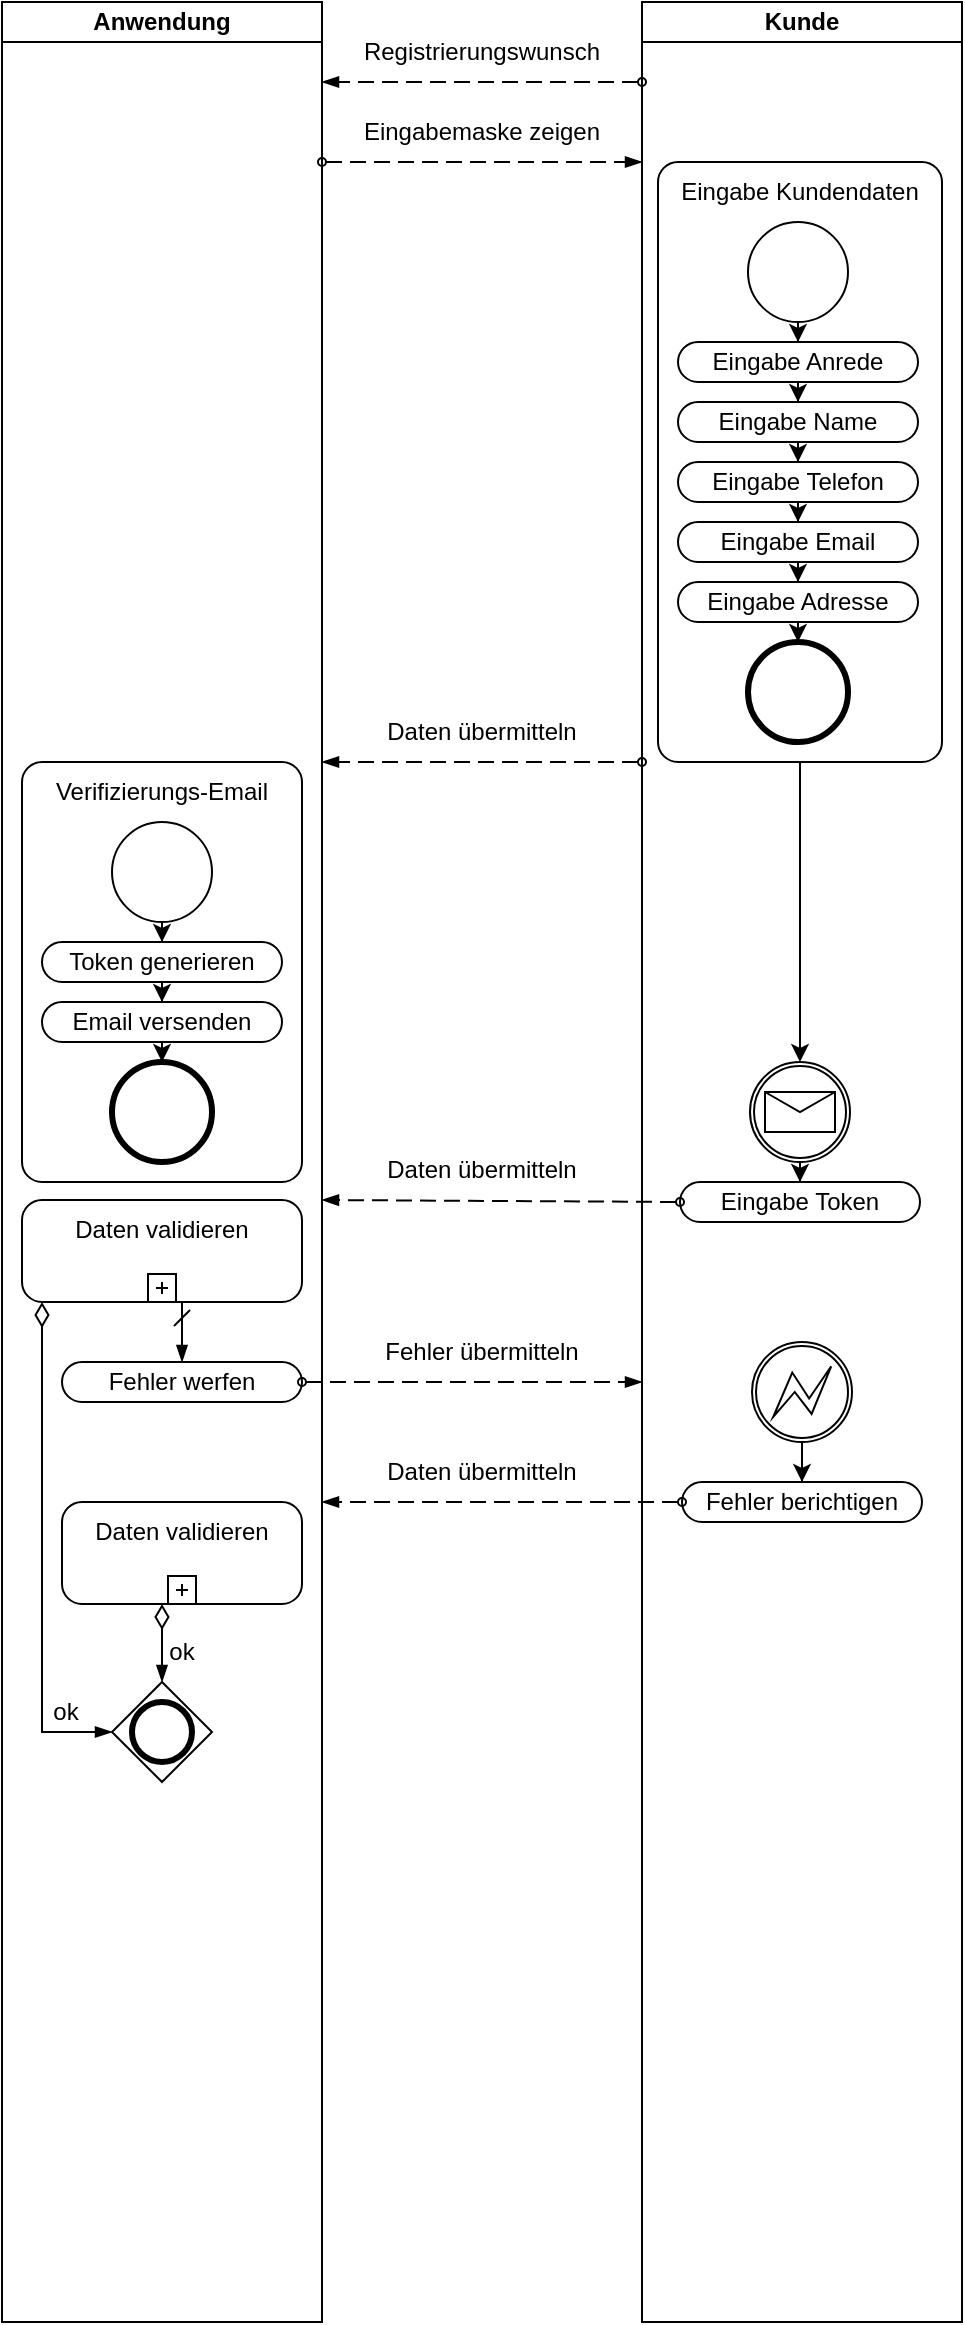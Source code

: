 <mxfile version="20.8.5" type="github">
  <diagram id="43jtYvTyGZ0bYMqSjgvY" name="Seite-1">
    <mxGraphModel dx="988" dy="540" grid="1" gridSize="10" guides="1" tooltips="1" connect="1" arrows="1" fold="1" page="1" pageScale="1" pageWidth="827" pageHeight="1169" math="0" shadow="0">
      <root>
        <mxCell id="0" />
        <mxCell id="1" parent="0" />
        <mxCell id="TToC9XK3ww74etlPqj3n-1" value="Anwendung" style="swimlane;startSize=20;whiteSpace=wrap;html=1;" vertex="1" parent="1">
          <mxGeometry x="160" width="160" height="1160" as="geometry" />
        </mxCell>
        <mxCell id="TToC9XK3ww74etlPqj3n-28" value="" style="points=[[0.25,0,0],[0.5,0,0],[0.75,0,0],[1,0.25,0],[1,0.5,0],[1,0.75,0],[0.75,1,0],[0.5,1,0],[0.25,1,0],[0,0.75,0],[0,0.5,0],[0,0.25,0]];shape=mxgraph.bpmn.task;whiteSpace=wrap;rectStyle=rounded;size=10;html=1;taskMarker=abstract;" vertex="1" parent="TToC9XK3ww74etlPqj3n-1">
          <mxGeometry x="10" y="380" width="140" height="210" as="geometry" />
        </mxCell>
        <mxCell id="TToC9XK3ww74etlPqj3n-29" value="Verifizierungs-Email" style="text;html=1;strokeColor=none;fillColor=none;align=center;verticalAlign=middle;whiteSpace=wrap;rounded=0;" vertex="1" parent="TToC9XK3ww74etlPqj3n-1">
          <mxGeometry x="10" y="380" width="140" height="30" as="geometry" />
        </mxCell>
        <mxCell id="TToC9XK3ww74etlPqj3n-32" style="edgeStyle=orthogonalEdgeStyle;rounded=0;orthogonalLoop=1;jettySize=auto;html=1;entryX=0.5;entryY=0;entryDx=0;entryDy=0;entryPerimeter=0;" edge="1" parent="TToC9XK3ww74etlPqj3n-1" source="TToC9XK3ww74etlPqj3n-30" target="TToC9XK3ww74etlPqj3n-31">
          <mxGeometry relative="1" as="geometry" />
        </mxCell>
        <mxCell id="TToC9XK3ww74etlPqj3n-30" value="" style="points=[[0.145,0.145,0],[0.5,0,0],[0.855,0.145,0],[1,0.5,0],[0.855,0.855,0],[0.5,1,0],[0.145,0.855,0],[0,0.5,0]];shape=mxgraph.bpmn.event;html=1;verticalLabelPosition=bottom;labelBackgroundColor=#ffffff;verticalAlign=top;align=center;perimeter=ellipsePerimeter;outlineConnect=0;aspect=fixed;outline=standard;symbol=general;" vertex="1" parent="TToC9XK3ww74etlPqj3n-1">
          <mxGeometry x="55" y="410" width="50" height="50" as="geometry" />
        </mxCell>
        <mxCell id="TToC9XK3ww74etlPqj3n-34" value="" style="edgeStyle=orthogonalEdgeStyle;rounded=0;orthogonalLoop=1;jettySize=auto;html=1;" edge="1" parent="TToC9XK3ww74etlPqj3n-1" source="TToC9XK3ww74etlPqj3n-31" target="TToC9XK3ww74etlPqj3n-33">
          <mxGeometry relative="1" as="geometry" />
        </mxCell>
        <mxCell id="TToC9XK3ww74etlPqj3n-31" value="Token generieren" style="points=[[0.25,0,0],[0.5,0,0],[0.75,0,0],[1,0.25,0],[1,0.5,0],[1,0.75,0],[0.75,1,0],[0.5,1,0],[0.25,1,0],[0,0.75,0],[0,0.5,0],[0,0.25,0]];shape=mxgraph.bpmn.task;whiteSpace=wrap;rectStyle=rounded;size=10;html=1;taskMarker=abstract;" vertex="1" parent="TToC9XK3ww74etlPqj3n-1">
          <mxGeometry x="20" y="470" width="120" height="20" as="geometry" />
        </mxCell>
        <mxCell id="TToC9XK3ww74etlPqj3n-36" style="edgeStyle=orthogonalEdgeStyle;rounded=0;orthogonalLoop=1;jettySize=auto;html=1;" edge="1" parent="TToC9XK3ww74etlPqj3n-1" source="TToC9XK3ww74etlPqj3n-33" target="TToC9XK3ww74etlPqj3n-35">
          <mxGeometry relative="1" as="geometry" />
        </mxCell>
        <mxCell id="TToC9XK3ww74etlPqj3n-33" value="Email versenden" style="points=[[0.25,0,0],[0.5,0,0],[0.75,0,0],[1,0.25,0],[1,0.5,0],[1,0.75,0],[0.75,1,0],[0.5,1,0],[0.25,1,0],[0,0.75,0],[0,0.5,0],[0,0.25,0]];shape=mxgraph.bpmn.task;whiteSpace=wrap;rectStyle=rounded;size=10;html=1;taskMarker=abstract;" vertex="1" parent="TToC9XK3ww74etlPqj3n-1">
          <mxGeometry x="20" y="500" width="120" height="20" as="geometry" />
        </mxCell>
        <mxCell id="TToC9XK3ww74etlPqj3n-35" value="" style="points=[[0.145,0.145,0],[0.5,0,0],[0.855,0.145,0],[1,0.5,0],[0.855,0.855,0],[0.5,1,0],[0.145,0.855,0],[0,0.5,0]];shape=mxgraph.bpmn.event;html=1;verticalLabelPosition=bottom;labelBackgroundColor=#ffffff;verticalAlign=top;align=center;perimeter=ellipsePerimeter;outlineConnect=0;aspect=fixed;outline=end;symbol=terminate2;" vertex="1" parent="TToC9XK3ww74etlPqj3n-1">
          <mxGeometry x="55" y="530" width="50" height="50" as="geometry" />
        </mxCell>
        <mxCell id="TToC9XK3ww74etlPqj3n-44" value="" style="points=[[0.25,0,0],[0.5,0,0],[0.75,0,0],[1,0.25,0],[1,0.5,0],[1,0.75,0],[0.75,1,0],[0.5,1,0],[0.25,1,0],[0,0.75,0],[0,0.5,0],[0,0.25,0]];shape=mxgraph.bpmn.task;whiteSpace=wrap;rectStyle=rounded;size=10;html=1;taskMarker=abstract;isLoopSub=1;" vertex="1" parent="TToC9XK3ww74etlPqj3n-1">
          <mxGeometry x="10" y="599" width="140" height="51" as="geometry" />
        </mxCell>
        <mxCell id="TToC9XK3ww74etlPqj3n-45" value="Daten validieren" style="text;html=1;strokeColor=none;fillColor=none;align=center;verticalAlign=middle;whiteSpace=wrap;rounded=0;" vertex="1" parent="TToC9XK3ww74etlPqj3n-1">
          <mxGeometry x="10" y="599" width="140" height="30" as="geometry" />
        </mxCell>
        <mxCell id="TToC9XK3ww74etlPqj3n-46" value="" style="edgeStyle=elbowEdgeStyle;fontSize=12;html=1;endArrow=blockThin;endFill=1;startArrow=diamondThin;startFill=0;endSize=6;startSize=10;rounded=0;entryX=0;entryY=0.5;entryDx=0;entryDy=0;entryPerimeter=0;" edge="1" parent="TToC9XK3ww74etlPqj3n-1" source="TToC9XK3ww74etlPqj3n-44" target="TToC9XK3ww74etlPqj3n-58">
          <mxGeometry width="160" relative="1" as="geometry">
            <mxPoint x="20" y="660" as="sourcePoint" />
            <mxPoint x="20" y="810" as="targetPoint" />
            <Array as="points">
              <mxPoint x="20" y="670" />
            </Array>
          </mxGeometry>
        </mxCell>
        <mxCell id="TToC9XK3ww74etlPqj3n-48" value="" style="points=[[0.25,0,0],[0.5,0,0],[0.75,0,0],[1,0.25,0],[1,0.5,0],[1,0.75,0],[0.75,1,0],[0.5,1,0],[0.25,1,0],[0,0.75,0],[0,0.5,0],[0,0.25,0]];shape=mxgraph.bpmn.task;whiteSpace=wrap;rectStyle=rounded;size=10;html=1;taskMarker=abstract;isLoopSub=1;" vertex="1" parent="TToC9XK3ww74etlPqj3n-1">
          <mxGeometry x="30" y="750" width="120" height="51" as="geometry" />
        </mxCell>
        <mxCell id="TToC9XK3ww74etlPqj3n-49" value="Daten validieren" style="text;html=1;strokeColor=none;fillColor=none;align=center;verticalAlign=middle;whiteSpace=wrap;rounded=0;" vertex="1" parent="TToC9XK3ww74etlPqj3n-1">
          <mxGeometry x="30" y="750" width="120" height="30" as="geometry" />
        </mxCell>
        <mxCell id="TToC9XK3ww74etlPqj3n-53" value="Fehler werfen" style="points=[[0.25,0,0],[0.5,0,0],[0.75,0,0],[1,0.25,0],[1,0.5,0],[1,0.75,0],[0.75,1,0],[0.5,1,0],[0.25,1,0],[0,0.75,0],[0,0.5,0],[0,0.25,0]];shape=mxgraph.bpmn.task;whiteSpace=wrap;rectStyle=rounded;size=10;html=1;taskMarker=abstract;" vertex="1" parent="TToC9XK3ww74etlPqj3n-1">
          <mxGeometry x="30" y="680" width="120" height="20" as="geometry" />
        </mxCell>
        <mxCell id="TToC9XK3ww74etlPqj3n-54" value="" style="edgeStyle=elbowEdgeStyle;fontSize=12;html=1;endArrow=blockThin;endFill=1;startArrow=dash;startFill=0;endSize=6;startSize=6;rounded=0;entryX=0.5;entryY=0;entryDx=0;entryDy=0;entryPerimeter=0;" edge="1" parent="TToC9XK3ww74etlPqj3n-1" source="TToC9XK3ww74etlPqj3n-44" target="TToC9XK3ww74etlPqj3n-53">
          <mxGeometry width="160" relative="1" as="geometry">
            <mxPoint x="50" y="670" as="sourcePoint" />
            <mxPoint x="210" y="670" as="targetPoint" />
            <Array as="points">
              <mxPoint x="90" y="670" />
            </Array>
          </mxGeometry>
        </mxCell>
        <mxCell id="TToC9XK3ww74etlPqj3n-58" value="" style="points=[[0.25,0.25,0],[0.5,0,0],[0.75,0.25,0],[1,0.5,0],[0.75,0.75,0],[0.5,1,0],[0.25,0.75,0],[0,0.5,0]];shape=mxgraph.bpmn.gateway2;html=1;verticalLabelPosition=bottom;labelBackgroundColor=#ffffff;verticalAlign=top;align=center;perimeter=rhombusPerimeter;outlineConnect=0;outline=end;symbol=general;" vertex="1" parent="TToC9XK3ww74etlPqj3n-1">
          <mxGeometry x="55" y="840" width="50" height="50" as="geometry" />
        </mxCell>
        <mxCell id="TToC9XK3ww74etlPqj3n-60" value="" style="edgeStyle=elbowEdgeStyle;fontSize=12;html=1;endArrow=blockThin;endFill=1;startArrow=diamondThin;startFill=0;endSize=6;startSize=10;rounded=0;entryX=0.5;entryY=0;entryDx=0;entryDy=0;entryPerimeter=0;" edge="1" parent="TToC9XK3ww74etlPqj3n-1" source="TToC9XK3ww74etlPqj3n-48" target="TToC9XK3ww74etlPqj3n-58">
          <mxGeometry width="160" relative="1" as="geometry">
            <mxPoint x="30" y="660" as="sourcePoint" />
            <mxPoint x="65" y="845" as="targetPoint" />
            <Array as="points">
              <mxPoint x="80" y="780" />
            </Array>
          </mxGeometry>
        </mxCell>
        <mxCell id="TToC9XK3ww74etlPqj3n-61" value="ok" style="text;html=1;strokeColor=none;fillColor=none;align=center;verticalAlign=middle;whiteSpace=wrap;rounded=0;" vertex="1" parent="TToC9XK3ww74etlPqj3n-1">
          <mxGeometry x="78" y="810" width="24" height="30" as="geometry" />
        </mxCell>
        <mxCell id="TToC9XK3ww74etlPqj3n-62" value="ok" style="text;html=1;strokeColor=none;fillColor=none;align=center;verticalAlign=middle;whiteSpace=wrap;rounded=0;" vertex="1" parent="TToC9XK3ww74etlPqj3n-1">
          <mxGeometry x="20" y="840" width="24" height="30" as="geometry" />
        </mxCell>
        <mxCell id="TToC9XK3ww74etlPqj3n-2" value="Kunde" style="swimlane;startSize=20;whiteSpace=wrap;html=1;" vertex="1" parent="1">
          <mxGeometry x="480" width="160" height="1160" as="geometry" />
        </mxCell>
        <mxCell id="TToC9XK3ww74etlPqj3n-39" style="edgeStyle=orthogonalEdgeStyle;rounded=0;orthogonalLoop=1;jettySize=auto;html=1;" edge="1" parent="TToC9XK3ww74etlPqj3n-2" source="TToC9XK3ww74etlPqj3n-5" target="TToC9XK3ww74etlPqj3n-38">
          <mxGeometry relative="1" as="geometry" />
        </mxCell>
        <mxCell id="TToC9XK3ww74etlPqj3n-5" value="" style="points=[[0.25,0,0],[0.5,0,0],[0.75,0,0],[1,0.25,0],[1,0.5,0],[1,0.75,0],[0.75,1,0],[0.5,1,0],[0.25,1,0],[0,0.75,0],[0,0.5,0],[0,0.25,0]];shape=mxgraph.bpmn.task;whiteSpace=wrap;rectStyle=rounded;size=10;html=1;taskMarker=abstract;" vertex="1" parent="TToC9XK3ww74etlPqj3n-2">
          <mxGeometry x="8" y="80" width="142" height="300" as="geometry" />
        </mxCell>
        <mxCell id="TToC9XK3ww74etlPqj3n-12" style="edgeStyle=orthogonalEdgeStyle;rounded=0;orthogonalLoop=1;jettySize=auto;html=1;entryX=0.5;entryY=0;entryDx=0;entryDy=0;entryPerimeter=0;" edge="1" parent="TToC9XK3ww74etlPqj3n-2" source="TToC9XK3ww74etlPqj3n-10" target="TToC9XK3ww74etlPqj3n-11">
          <mxGeometry relative="1" as="geometry" />
        </mxCell>
        <mxCell id="TToC9XK3ww74etlPqj3n-10" value="" style="points=[[0.145,0.145,0],[0.5,0,0],[0.855,0.145,0],[1,0.5,0],[0.855,0.855,0],[0.5,1,0],[0.145,0.855,0],[0,0.5,0]];shape=mxgraph.bpmn.event;html=1;verticalLabelPosition=bottom;labelBackgroundColor=#ffffff;verticalAlign=top;align=center;perimeter=ellipsePerimeter;outlineConnect=0;aspect=fixed;outline=standard;symbol=general;" vertex="1" parent="TToC9XK3ww74etlPqj3n-2">
          <mxGeometry x="53" y="110" width="50" height="50" as="geometry" />
        </mxCell>
        <mxCell id="TToC9XK3ww74etlPqj3n-14" value="" style="edgeStyle=orthogonalEdgeStyle;rounded=0;orthogonalLoop=1;jettySize=auto;html=1;" edge="1" parent="TToC9XK3ww74etlPqj3n-2" source="TToC9XK3ww74etlPqj3n-11" target="TToC9XK3ww74etlPqj3n-13">
          <mxGeometry relative="1" as="geometry" />
        </mxCell>
        <mxCell id="TToC9XK3ww74etlPqj3n-11" value="Eingabe Anrede" style="points=[[0.25,0,0],[0.5,0,0],[0.75,0,0],[1,0.25,0],[1,0.5,0],[1,0.75,0],[0.75,1,0],[0.5,1,0],[0.25,1,0],[0,0.75,0],[0,0.5,0],[0,0.25,0]];shape=mxgraph.bpmn.task;whiteSpace=wrap;rectStyle=rounded;size=10;html=1;taskMarker=abstract;" vertex="1" parent="TToC9XK3ww74etlPqj3n-2">
          <mxGeometry x="18" y="170" width="120" height="20" as="geometry" />
        </mxCell>
        <mxCell id="TToC9XK3ww74etlPqj3n-16" value="" style="edgeStyle=orthogonalEdgeStyle;rounded=0;orthogonalLoop=1;jettySize=auto;html=1;" edge="1" parent="TToC9XK3ww74etlPqj3n-2" source="TToC9XK3ww74etlPqj3n-13" target="TToC9XK3ww74etlPqj3n-15">
          <mxGeometry relative="1" as="geometry" />
        </mxCell>
        <mxCell id="TToC9XK3ww74etlPqj3n-13" value="Eingabe Name" style="points=[[0.25,0,0],[0.5,0,0],[0.75,0,0],[1,0.25,0],[1,0.5,0],[1,0.75,0],[0.75,1,0],[0.5,1,0],[0.25,1,0],[0,0.75,0],[0,0.5,0],[0,0.25,0]];shape=mxgraph.bpmn.task;whiteSpace=wrap;rectStyle=rounded;size=10;html=1;taskMarker=abstract;" vertex="1" parent="TToC9XK3ww74etlPqj3n-2">
          <mxGeometry x="18" y="200" width="120" height="20" as="geometry" />
        </mxCell>
        <mxCell id="TToC9XK3ww74etlPqj3n-18" value="" style="edgeStyle=orthogonalEdgeStyle;rounded=0;orthogonalLoop=1;jettySize=auto;html=1;" edge="1" parent="TToC9XK3ww74etlPqj3n-2" source="TToC9XK3ww74etlPqj3n-15" target="TToC9XK3ww74etlPqj3n-17">
          <mxGeometry relative="1" as="geometry" />
        </mxCell>
        <mxCell id="TToC9XK3ww74etlPqj3n-15" value="Eingabe Telefon" style="points=[[0.25,0,0],[0.5,0,0],[0.75,0,0],[1,0.25,0],[1,0.5,0],[1,0.75,0],[0.75,1,0],[0.5,1,0],[0.25,1,0],[0,0.75,0],[0,0.5,0],[0,0.25,0]];shape=mxgraph.bpmn.task;whiteSpace=wrap;rectStyle=rounded;size=10;html=1;taskMarker=abstract;" vertex="1" parent="TToC9XK3ww74etlPqj3n-2">
          <mxGeometry x="18" y="230" width="120" height="20" as="geometry" />
        </mxCell>
        <mxCell id="TToC9XK3ww74etlPqj3n-20" style="edgeStyle=orthogonalEdgeStyle;rounded=0;orthogonalLoop=1;jettySize=auto;html=1;entryX=0.5;entryY=0;entryDx=0;entryDy=0;entryPerimeter=0;" edge="1" parent="TToC9XK3ww74etlPqj3n-2" source="TToC9XK3ww74etlPqj3n-17" target="TToC9XK3ww74etlPqj3n-19">
          <mxGeometry relative="1" as="geometry" />
        </mxCell>
        <mxCell id="TToC9XK3ww74etlPqj3n-17" value="Eingabe Email" style="points=[[0.25,0,0],[0.5,0,0],[0.75,0,0],[1,0.25,0],[1,0.5,0],[1,0.75,0],[0.75,1,0],[0.5,1,0],[0.25,1,0],[0,0.75,0],[0,0.5,0],[0,0.25,0]];shape=mxgraph.bpmn.task;whiteSpace=wrap;rectStyle=rounded;size=10;html=1;taskMarker=abstract;" vertex="1" parent="TToC9XK3ww74etlPqj3n-2">
          <mxGeometry x="18" y="260" width="120" height="20" as="geometry" />
        </mxCell>
        <mxCell id="TToC9XK3ww74etlPqj3n-24" style="edgeStyle=orthogonalEdgeStyle;rounded=0;orthogonalLoop=1;jettySize=auto;html=1;entryX=0.5;entryY=0;entryDx=0;entryDy=0;entryPerimeter=0;" edge="1" parent="TToC9XK3ww74etlPqj3n-2" source="TToC9XK3ww74etlPqj3n-19" target="TToC9XK3ww74etlPqj3n-23">
          <mxGeometry relative="1" as="geometry" />
        </mxCell>
        <mxCell id="TToC9XK3ww74etlPqj3n-19" value="Eingabe Adresse" style="points=[[0.25,0,0],[0.5,0,0],[0.75,0,0],[1,0.25,0],[1,0.5,0],[1,0.75,0],[0.75,1,0],[0.5,1,0],[0.25,1,0],[0,0.75,0],[0,0.5,0],[0,0.25,0]];shape=mxgraph.bpmn.task;whiteSpace=wrap;rectStyle=rounded;size=10;html=1;taskMarker=abstract;" vertex="1" parent="TToC9XK3ww74etlPqj3n-2">
          <mxGeometry x="18" y="290" width="120" height="20" as="geometry" />
        </mxCell>
        <mxCell id="TToC9XK3ww74etlPqj3n-23" value="" style="points=[[0.145,0.145,0],[0.5,0,0],[0.855,0.145,0],[1,0.5,0],[0.855,0.855,0],[0.5,1,0],[0.145,0.855,0],[0,0.5,0]];shape=mxgraph.bpmn.event;html=1;verticalLabelPosition=bottom;labelBackgroundColor=#ffffff;verticalAlign=top;align=center;perimeter=ellipsePerimeter;outlineConnect=0;aspect=fixed;outline=end;symbol=terminate2;" vertex="1" parent="TToC9XK3ww74etlPqj3n-2">
          <mxGeometry x="53" y="320" width="50" height="50" as="geometry" />
        </mxCell>
        <mxCell id="TToC9XK3ww74etlPqj3n-27" value="Eingabe Kundendaten" style="text;html=1;strokeColor=none;fillColor=none;align=center;verticalAlign=middle;whiteSpace=wrap;rounded=0;" vertex="1" parent="TToC9XK3ww74etlPqj3n-2">
          <mxGeometry x="8" y="80" width="142" height="30" as="geometry" />
        </mxCell>
        <mxCell id="TToC9XK3ww74etlPqj3n-41" style="edgeStyle=orthogonalEdgeStyle;rounded=0;orthogonalLoop=1;jettySize=auto;html=1;entryX=0.5;entryY=0;entryDx=0;entryDy=0;entryPerimeter=0;" edge="1" parent="TToC9XK3ww74etlPqj3n-2" source="TToC9XK3ww74etlPqj3n-38" target="TToC9XK3ww74etlPqj3n-40">
          <mxGeometry relative="1" as="geometry" />
        </mxCell>
        <mxCell id="TToC9XK3ww74etlPqj3n-38" value="" style="points=[[0.145,0.145,0],[0.5,0,0],[0.855,0.145,0],[1,0.5,0],[0.855,0.855,0],[0.5,1,0],[0.145,0.855,0],[0,0.5,0]];shape=mxgraph.bpmn.event;html=1;verticalLabelPosition=bottom;labelBackgroundColor=#ffffff;verticalAlign=top;align=center;perimeter=ellipsePerimeter;outlineConnect=0;aspect=fixed;outline=catching;symbol=message;" vertex="1" parent="TToC9XK3ww74etlPqj3n-2">
          <mxGeometry x="54" y="530" width="50" height="50" as="geometry" />
        </mxCell>
        <mxCell id="TToC9XK3ww74etlPqj3n-40" value="Eingabe Token" style="points=[[0.25,0,0],[0.5,0,0],[0.75,0,0],[1,0.25,0],[1,0.5,0],[1,0.75,0],[0.75,1,0],[0.5,1,0],[0.25,1,0],[0,0.75,0],[0,0.5,0],[0,0.25,0]];shape=mxgraph.bpmn.task;whiteSpace=wrap;rectStyle=rounded;size=10;html=1;taskMarker=abstract;" vertex="1" parent="TToC9XK3ww74etlPqj3n-2">
          <mxGeometry x="19" y="590" width="120" height="20" as="geometry" />
        </mxCell>
        <mxCell id="TToC9XK3ww74etlPqj3n-47" value="Fehler berichtigen" style="points=[[0.25,0,0],[0.5,0,0],[0.75,0,0],[1,0.25,0],[1,0.5,0],[1,0.75,0],[0.75,1,0],[0.5,1,0],[0.25,1,0],[0,0.75,0],[0,0.5,0],[0,0.25,0]];shape=mxgraph.bpmn.task;whiteSpace=wrap;rectStyle=rounded;size=10;html=1;taskMarker=abstract;" vertex="1" parent="TToC9XK3ww74etlPqj3n-2">
          <mxGeometry x="20" y="740" width="120" height="20" as="geometry" />
        </mxCell>
        <mxCell id="TToC9XK3ww74etlPqj3n-57" style="edgeStyle=orthogonalEdgeStyle;rounded=0;orthogonalLoop=1;jettySize=auto;html=1;entryX=0.5;entryY=0;entryDx=0;entryDy=0;entryPerimeter=0;" edge="1" parent="TToC9XK3ww74etlPqj3n-2" source="TToC9XK3ww74etlPqj3n-52" target="TToC9XK3ww74etlPqj3n-47">
          <mxGeometry relative="1" as="geometry" />
        </mxCell>
        <mxCell id="TToC9XK3ww74etlPqj3n-52" value="" style="points=[[0.145,0.145,0],[0.5,0,0],[0.855,0.145,0],[1,0.5,0],[0.855,0.855,0],[0.5,1,0],[0.145,0.855,0],[0,0.5,0]];shape=mxgraph.bpmn.event;html=1;verticalLabelPosition=bottom;labelBackgroundColor=#ffffff;verticalAlign=top;align=center;perimeter=ellipsePerimeter;outlineConnect=0;aspect=fixed;outline=boundInt;symbol=error;" vertex="1" parent="TToC9XK3ww74etlPqj3n-2">
          <mxGeometry x="55" y="670" width="50" height="50" as="geometry" />
        </mxCell>
        <mxCell id="TToC9XK3ww74etlPqj3n-6" value="" style="dashed=1;dashPattern=8 4;endArrow=blockThin;endFill=1;startArrow=oval;startFill=0;endSize=6;startSize=4;html=1;rounded=0;" edge="1" parent="1">
          <mxGeometry width="160" relative="1" as="geometry">
            <mxPoint x="480" y="40" as="sourcePoint" />
            <mxPoint x="320" y="40" as="targetPoint" />
          </mxGeometry>
        </mxCell>
        <mxCell id="TToC9XK3ww74etlPqj3n-7" value="Registrierungswunsch" style="text;html=1;strokeColor=none;fillColor=none;align=center;verticalAlign=middle;whiteSpace=wrap;rounded=0;" vertex="1" parent="1">
          <mxGeometry x="320" y="10" width="160" height="30" as="geometry" />
        </mxCell>
        <mxCell id="TToC9XK3ww74etlPqj3n-8" value="" style="dashed=1;dashPattern=8 4;endArrow=blockThin;endFill=1;startArrow=oval;startFill=0;endSize=6;startSize=4;html=1;rounded=0;" edge="1" parent="1">
          <mxGeometry width="160" relative="1" as="geometry">
            <mxPoint x="320" y="80" as="sourcePoint" />
            <mxPoint x="480" y="80" as="targetPoint" />
          </mxGeometry>
        </mxCell>
        <mxCell id="TToC9XK3ww74etlPqj3n-9" value="Eingabemaske zeigen" style="text;html=1;strokeColor=none;fillColor=none;align=center;verticalAlign=middle;whiteSpace=wrap;rounded=0;" vertex="1" parent="1">
          <mxGeometry x="320" y="50" width="160" height="30" as="geometry" />
        </mxCell>
        <mxCell id="TToC9XK3ww74etlPqj3n-25" value="" style="dashed=1;dashPattern=8 4;endArrow=blockThin;endFill=1;startArrow=oval;startFill=0;endSize=6;startSize=4;html=1;rounded=0;" edge="1" parent="1">
          <mxGeometry width="160" relative="1" as="geometry">
            <mxPoint x="480" y="380" as="sourcePoint" />
            <mxPoint x="320" y="380" as="targetPoint" />
          </mxGeometry>
        </mxCell>
        <mxCell id="TToC9XK3ww74etlPqj3n-26" value="Daten übermitteln" style="text;html=1;strokeColor=none;fillColor=none;align=center;verticalAlign=middle;whiteSpace=wrap;rounded=0;" vertex="1" parent="1">
          <mxGeometry x="320" y="350" width="160" height="30" as="geometry" />
        </mxCell>
        <mxCell id="TToC9XK3ww74etlPqj3n-42" value="" style="dashed=1;dashPattern=8 4;endArrow=blockThin;endFill=1;startArrow=oval;startFill=0;endSize=6;startSize=4;html=1;rounded=0;exitX=0;exitY=0.5;exitDx=0;exitDy=0;exitPerimeter=0;entryX=0;entryY=1;entryDx=0;entryDy=0;" edge="1" parent="1" source="TToC9XK3ww74etlPqj3n-40" target="TToC9XK3ww74etlPqj3n-56">
          <mxGeometry width="160" relative="1" as="geometry">
            <mxPoint x="480" y="600" as="sourcePoint" />
            <mxPoint x="320" y="600" as="targetPoint" />
          </mxGeometry>
        </mxCell>
        <mxCell id="TToC9XK3ww74etlPqj3n-43" value="Fehler übermitteln" style="text;html=1;strokeColor=none;fillColor=none;align=center;verticalAlign=middle;whiteSpace=wrap;rounded=0;" vertex="1" parent="1">
          <mxGeometry x="320" y="660" width="160" height="30" as="geometry" />
        </mxCell>
        <mxCell id="TToC9XK3ww74etlPqj3n-50" value="" style="dashed=1;dashPattern=8 4;endArrow=blockThin;endFill=1;startArrow=oval;startFill=0;endSize=6;startSize=4;html=1;rounded=0;exitX=0;exitY=0.5;exitDx=0;exitDy=0;exitPerimeter=0;entryX=0;entryY=1;entryDx=0;entryDy=0;" edge="1" parent="1" source="TToC9XK3ww74etlPqj3n-47" target="TToC9XK3ww74etlPqj3n-51">
          <mxGeometry width="160" relative="1" as="geometry">
            <mxPoint x="489.5" y="710" as="sourcePoint" />
            <mxPoint x="320" y="760" as="targetPoint" />
          </mxGeometry>
        </mxCell>
        <mxCell id="TToC9XK3ww74etlPqj3n-51" value="Daten übermitteln" style="text;html=1;strokeColor=none;fillColor=none;align=center;verticalAlign=middle;whiteSpace=wrap;rounded=0;" vertex="1" parent="1">
          <mxGeometry x="320" y="720" width="160" height="30" as="geometry" />
        </mxCell>
        <mxCell id="TToC9XK3ww74etlPqj3n-55" value="" style="dashed=1;dashPattern=8 4;endArrow=blockThin;endFill=1;startArrow=oval;startFill=0;endSize=6;startSize=4;html=1;rounded=0;exitX=1;exitY=0.5;exitDx=0;exitDy=0;exitPerimeter=0;" edge="1" parent="1" source="TToC9XK3ww74etlPqj3n-53">
          <mxGeometry width="160" relative="1" as="geometry">
            <mxPoint x="320" y="690" as="sourcePoint" />
            <mxPoint x="480" y="690" as="targetPoint" />
          </mxGeometry>
        </mxCell>
        <mxCell id="TToC9XK3ww74etlPqj3n-56" value="Daten übermitteln" style="text;html=1;strokeColor=none;fillColor=none;align=center;verticalAlign=middle;whiteSpace=wrap;rounded=0;" vertex="1" parent="1">
          <mxGeometry x="320" y="569" width="160" height="30" as="geometry" />
        </mxCell>
      </root>
    </mxGraphModel>
  </diagram>
</mxfile>
